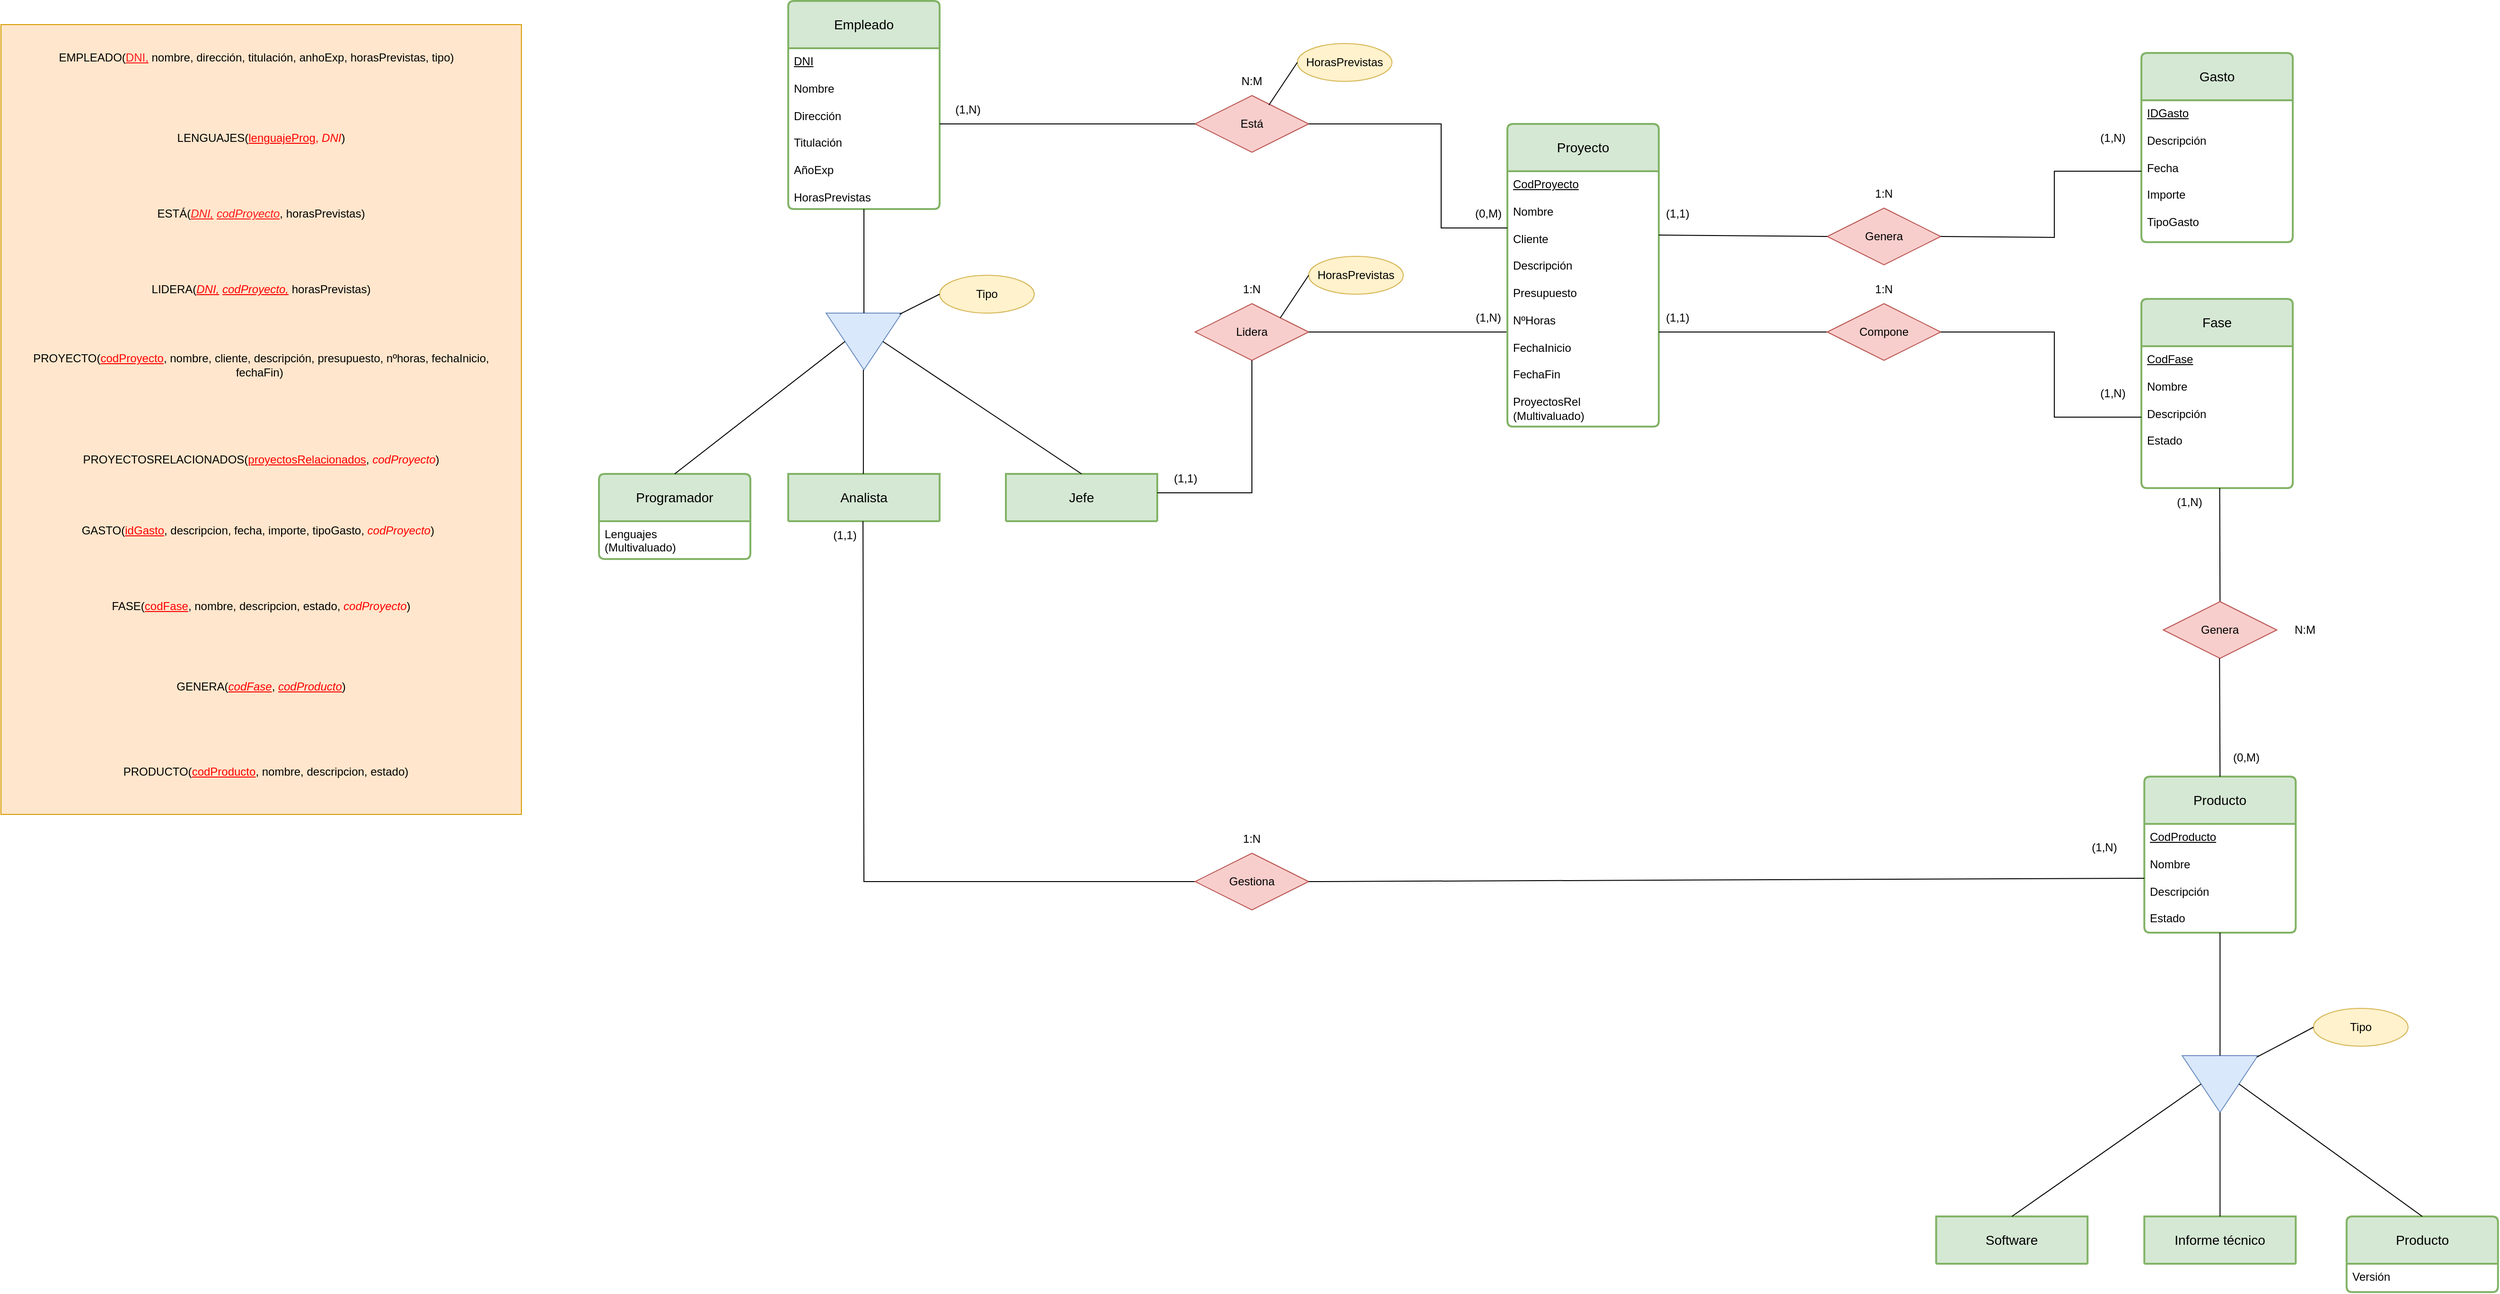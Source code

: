 <mxfile version="23.0.2" type="device">
  <diagram id="R2lEEEUBdFMjLlhIrx00" name="Page-1">
    <mxGraphModel dx="2819" dy="2018" grid="1" gridSize="10" guides="1" tooltips="1" connect="1" arrows="1" fold="1" page="1" pageScale="1" pageWidth="850" pageHeight="1100" math="0" shadow="0" extFonts="Permanent Marker^https://fonts.googleapis.com/css?family=Permanent+Marker">
      <root>
        <mxCell id="0" />
        <mxCell id="1" parent="0" />
        <mxCell id="a64oz1EbVZFV1ZMja35D-1" value="Analista" style="swimlane;childLayout=stackLayout;horizontal=1;startSize=50;horizontalStack=0;rounded=1;fontSize=14;fontStyle=0;strokeWidth=2;resizeParent=0;resizeLast=1;shadow=0;dashed=0;align=center;arcSize=4;whiteSpace=wrap;html=1;fillColor=#d5e8d4;strokeColor=#82b366;" parent="1" vertex="1">
          <mxGeometry x="342" y="360" width="160" height="50" as="geometry" />
        </mxCell>
        <mxCell id="a64oz1EbVZFV1ZMja35D-2" value="Software" style="swimlane;childLayout=stackLayout;horizontal=1;startSize=50;horizontalStack=0;rounded=1;fontSize=14;fontStyle=0;strokeWidth=2;resizeParent=0;resizeLast=1;shadow=0;dashed=0;align=center;arcSize=4;whiteSpace=wrap;html=1;fillColor=#d5e8d4;strokeColor=#82b366;" parent="1" vertex="1">
          <mxGeometry x="1555.13" y="1145" width="160" height="50" as="geometry" />
        </mxCell>
        <mxCell id="a64oz1EbVZFV1ZMja35D-3" value="Informe técnico" style="swimlane;childLayout=stackLayout;horizontal=1;startSize=50;horizontalStack=0;rounded=1;fontSize=14;fontStyle=0;strokeWidth=2;resizeParent=0;resizeLast=1;shadow=0;dashed=0;align=center;arcSize=4;whiteSpace=wrap;html=1;fillColor=#d5e8d4;strokeColor=#82b366;" parent="1" vertex="1">
          <mxGeometry x="1775.13" y="1145" width="160" height="50" as="geometry" />
        </mxCell>
        <mxCell id="a64oz1EbVZFV1ZMja35D-4" value="Proyecto" style="swimlane;childLayout=stackLayout;horizontal=1;startSize=50;horizontalStack=0;rounded=1;fontSize=14;fontStyle=0;strokeWidth=2;resizeParent=0;resizeLast=1;shadow=0;dashed=0;align=center;arcSize=4;whiteSpace=wrap;html=1;fillColor=#d5e8d4;strokeColor=#82b366;" parent="1" vertex="1">
          <mxGeometry x="1102" y="-10" width="160" height="320" as="geometry">
            <mxRectangle x="670" y="10" width="100" height="50" as="alternateBounds" />
          </mxGeometry>
        </mxCell>
        <mxCell id="a64oz1EbVZFV1ZMja35D-5" value="&lt;u&gt;CodProyecto&lt;/u&gt;&lt;br&gt;&lt;br&gt;Nombre&lt;br&gt;&lt;br&gt;Cliente&lt;br&gt;&lt;br&gt;Descripción&lt;br&gt;&lt;br&gt;Presupuesto&lt;br&gt;&lt;br&gt;NºHoras&lt;br&gt;&lt;br&gt;FechaInicio&lt;br&gt;&lt;br&gt;FechaFin&lt;br&gt;&lt;br&gt;ProyectosRel&lt;br&gt;(Multivaluado)" style="align=left;strokeColor=none;fillColor=none;spacingLeft=4;fontSize=12;verticalAlign=top;resizable=0;rotatable=0;part=1;html=1;" parent="a64oz1EbVZFV1ZMja35D-4" vertex="1">
          <mxGeometry y="50" width="160" height="270" as="geometry" />
        </mxCell>
        <mxCell id="a64oz1EbVZFV1ZMja35D-6" value="Empleado" style="swimlane;childLayout=stackLayout;horizontal=1;startSize=50;horizontalStack=0;rounded=1;fontSize=14;fontStyle=0;strokeWidth=2;resizeParent=0;resizeLast=1;shadow=0;dashed=0;align=center;arcSize=4;whiteSpace=wrap;html=1;fillColor=#d5e8d4;strokeColor=#82b366;" parent="1" vertex="1">
          <mxGeometry x="342" y="-140" width="160" height="220" as="geometry" />
        </mxCell>
        <mxCell id="a64oz1EbVZFV1ZMja35D-7" value="&lt;u&gt;DNI&lt;/u&gt;&lt;br&gt;&lt;br&gt;Nombre&lt;br&gt;&lt;br&gt;Dirección&lt;br&gt;&lt;br&gt;Titulación&lt;br&gt;&lt;br&gt;AñoExp&lt;br&gt;&lt;br&gt;HorasPrevistas" style="align=left;strokeColor=none;fillColor=none;spacingLeft=4;fontSize=12;verticalAlign=top;resizable=0;rotatable=0;part=1;html=1;" parent="a64oz1EbVZFV1ZMja35D-6" vertex="1">
          <mxGeometry y="50" width="160" height="170" as="geometry" />
        </mxCell>
        <mxCell id="a64oz1EbVZFV1ZMja35D-8" value="Jefe" style="swimlane;childLayout=stackLayout;horizontal=1;startSize=50;horizontalStack=0;rounded=1;fontSize=14;fontStyle=0;strokeWidth=2;resizeParent=0;resizeLast=1;shadow=0;dashed=0;align=center;arcSize=4;whiteSpace=wrap;html=1;fillColor=#d5e8d4;strokeColor=#82b366;" parent="1" vertex="1">
          <mxGeometry x="572" y="360" width="160" height="50" as="geometry" />
        </mxCell>
        <mxCell id="a64oz1EbVZFV1ZMja35D-9" value="Programador" style="swimlane;childLayout=stackLayout;horizontal=1;startSize=50;horizontalStack=0;rounded=1;fontSize=14;fontStyle=0;strokeWidth=2;resizeParent=0;resizeLast=1;shadow=0;dashed=0;align=center;arcSize=4;whiteSpace=wrap;html=1;fillColor=#d5e8d4;strokeColor=#82b366;" parent="1" vertex="1">
          <mxGeometry x="142" y="360" width="160" height="90" as="geometry" />
        </mxCell>
        <mxCell id="a64oz1EbVZFV1ZMja35D-10" value="Lenguajes&lt;br&gt;(Multivaluado)&lt;br&gt;" style="align=left;strokeColor=none;fillColor=none;spacingLeft=4;fontSize=12;verticalAlign=top;resizable=0;rotatable=0;part=1;html=1;" parent="a64oz1EbVZFV1ZMja35D-9" vertex="1">
          <mxGeometry y="50" width="160" height="40" as="geometry" />
        </mxCell>
        <mxCell id="a64oz1EbVZFV1ZMja35D-11" value="Producto" style="swimlane;childLayout=stackLayout;horizontal=1;startSize=50;horizontalStack=0;rounded=1;fontSize=14;fontStyle=0;strokeWidth=2;resizeParent=0;resizeLast=1;shadow=0;dashed=0;align=center;arcSize=4;whiteSpace=wrap;html=1;fillColor=#d5e8d4;strokeColor=#82b366;" parent="1" vertex="1">
          <mxGeometry x="1775.13" y="680" width="160" height="165" as="geometry" />
        </mxCell>
        <mxCell id="a64oz1EbVZFV1ZMja35D-12" value="&lt;u&gt;CodProducto&lt;/u&gt;&lt;br&gt;&lt;br&gt;Nombre&lt;br&gt;&lt;br&gt;Descripción&lt;br&gt;&lt;br&gt;Estado" style="align=left;strokeColor=none;fillColor=none;spacingLeft=4;fontSize=12;verticalAlign=top;resizable=0;rotatable=0;part=1;html=1;" parent="a64oz1EbVZFV1ZMja35D-11" vertex="1">
          <mxGeometry y="50" width="160" height="115" as="geometry" />
        </mxCell>
        <mxCell id="a64oz1EbVZFV1ZMja35D-13" value="Producto" style="swimlane;childLayout=stackLayout;horizontal=1;startSize=50;horizontalStack=0;rounded=1;fontSize=14;fontStyle=0;strokeWidth=2;resizeParent=0;resizeLast=1;shadow=0;dashed=0;align=center;arcSize=4;whiteSpace=wrap;html=1;fillColor=#d5e8d4;strokeColor=#82b366;" parent="1" vertex="1">
          <mxGeometry x="1988.88" y="1145" width="160" height="80" as="geometry" />
        </mxCell>
        <mxCell id="a64oz1EbVZFV1ZMja35D-14" value="Versión" style="align=left;strokeColor=none;fillColor=none;spacingLeft=4;fontSize=12;verticalAlign=top;resizable=0;rotatable=0;part=1;html=1;" parent="a64oz1EbVZFV1ZMja35D-13" vertex="1">
          <mxGeometry y="50" width="160" height="30" as="geometry" />
        </mxCell>
        <mxCell id="a64oz1EbVZFV1ZMja35D-15" value="Gasto" style="swimlane;childLayout=stackLayout;horizontal=1;startSize=50;horizontalStack=0;rounded=1;fontSize=14;fontStyle=0;strokeWidth=2;resizeParent=0;resizeLast=1;shadow=0;dashed=0;align=center;arcSize=4;whiteSpace=wrap;html=1;fillColor=#d5e8d4;strokeColor=#82b366;" parent="1" vertex="1">
          <mxGeometry x="1772" y="-85" width="160" height="200" as="geometry" />
        </mxCell>
        <mxCell id="a64oz1EbVZFV1ZMja35D-16" value="&lt;u&gt;IDGasto&lt;/u&gt;&lt;br&gt;&lt;br&gt;Descripción&lt;br&gt;&lt;br&gt;Fecha&lt;br&gt;&lt;br&gt;Importe&lt;br&gt;&lt;br&gt;TipoGasto" style="align=left;strokeColor=none;fillColor=none;spacingLeft=4;fontSize=12;verticalAlign=top;resizable=0;rotatable=0;part=1;html=1;" parent="a64oz1EbVZFV1ZMja35D-15" vertex="1">
          <mxGeometry y="50" width="160" height="150" as="geometry" />
        </mxCell>
        <mxCell id="a64oz1EbVZFV1ZMja35D-17" value="" style="triangle;whiteSpace=wrap;html=1;rotation=90;fillColor=#dae8fc;strokeColor=#6c8ebf;" parent="1" vertex="1">
          <mxGeometry x="392" y="180" width="60" height="80" as="geometry" />
        </mxCell>
        <mxCell id="a64oz1EbVZFV1ZMja35D-18" value="Tipo" style="ellipse;whiteSpace=wrap;html=1;align=center;fillColor=#fff2cc;strokeColor=#d6b656;" parent="1" vertex="1">
          <mxGeometry x="502" y="150" width="100" height="40" as="geometry" />
        </mxCell>
        <mxCell id="a64oz1EbVZFV1ZMja35D-19" value="" style="endArrow=none;html=1;rounded=0;exitX=0.019;exitY=0.028;exitDx=0;exitDy=0;exitPerimeter=0;entryX=0;entryY=0.5;entryDx=0;entryDy=0;" parent="1" source="a64oz1EbVZFV1ZMja35D-17" target="a64oz1EbVZFV1ZMja35D-18" edge="1">
          <mxGeometry width="50" height="50" relative="1" as="geometry">
            <mxPoint x="572" y="240" as="sourcePoint" />
            <mxPoint x="622" y="190" as="targetPoint" />
          </mxGeometry>
        </mxCell>
        <mxCell id="a64oz1EbVZFV1ZMja35D-20" value="" style="endArrow=none;html=1;rounded=0;entryX=0.5;entryY=1;entryDx=0;entryDy=0;" parent="1" target="a64oz1EbVZFV1ZMja35D-7" edge="1">
          <mxGeometry width="50" height="50" relative="1" as="geometry">
            <mxPoint x="422" y="190" as="sourcePoint" />
            <mxPoint x="642" y="180" as="targetPoint" />
          </mxGeometry>
        </mxCell>
        <mxCell id="a64oz1EbVZFV1ZMja35D-21" value="" style="endArrow=none;html=1;rounded=0;entryX=0.5;entryY=1;entryDx=0;entryDy=0;" parent="1" edge="1">
          <mxGeometry width="50" height="50" relative="1" as="geometry">
            <mxPoint x="421.41" y="360" as="sourcePoint" />
            <mxPoint x="421.41" y="250" as="targetPoint" />
          </mxGeometry>
        </mxCell>
        <mxCell id="a64oz1EbVZFV1ZMja35D-22" value="" style="endArrow=none;html=1;rounded=0;entryX=0.5;entryY=1;entryDx=0;entryDy=0;exitX=0.5;exitY=0;exitDx=0;exitDy=0;" parent="1" source="a64oz1EbVZFV1ZMja35D-9" target="a64oz1EbVZFV1ZMja35D-17" edge="1">
          <mxGeometry width="50" height="50" relative="1" as="geometry">
            <mxPoint x="592" y="360" as="sourcePoint" />
            <mxPoint x="642" y="310" as="targetPoint" />
          </mxGeometry>
        </mxCell>
        <mxCell id="a64oz1EbVZFV1ZMja35D-23" value="" style="endArrow=none;html=1;rounded=0;entryX=0.5;entryY=0;entryDx=0;entryDy=0;exitX=0.5;exitY=0;exitDx=0;exitDy=0;" parent="1" source="a64oz1EbVZFV1ZMja35D-8" target="a64oz1EbVZFV1ZMja35D-17" edge="1">
          <mxGeometry width="50" height="50" relative="1" as="geometry">
            <mxPoint x="592" y="360" as="sourcePoint" />
            <mxPoint x="642" y="310" as="targetPoint" />
          </mxGeometry>
        </mxCell>
        <mxCell id="a64oz1EbVZFV1ZMja35D-24" value="Está" style="shape=rhombus;perimeter=rhombusPerimeter;whiteSpace=wrap;html=1;align=center;fillColor=#f8cecc;strokeColor=#b85450;" parent="1" vertex="1">
          <mxGeometry x="772" y="-40" width="120" height="60" as="geometry" />
        </mxCell>
        <mxCell id="a64oz1EbVZFV1ZMja35D-25" value="Lidera" style="shape=rhombus;perimeter=rhombusPerimeter;whiteSpace=wrap;html=1;align=center;fillColor=#f8cecc;strokeColor=#b85450;" parent="1" vertex="1">
          <mxGeometry x="772" y="180" width="120" height="60" as="geometry" />
        </mxCell>
        <mxCell id="a64oz1EbVZFV1ZMja35D-26" value="" style="endArrow=none;html=1;rounded=0;exitX=0;exitY=0.5;exitDx=0;exitDy=0;" parent="1" source="a64oz1EbVZFV1ZMja35D-24" edge="1">
          <mxGeometry width="50" height="50" relative="1" as="geometry">
            <mxPoint x="862" y="260" as="sourcePoint" />
            <mxPoint x="502" y="-10" as="targetPoint" />
          </mxGeometry>
        </mxCell>
        <mxCell id="a64oz1EbVZFV1ZMja35D-27" value="" style="endArrow=none;html=1;rounded=0;entryX=1;entryY=0.5;entryDx=0;entryDy=0;" parent="1" target="a64oz1EbVZFV1ZMja35D-24" edge="1">
          <mxGeometry width="50" height="50" relative="1" as="geometry">
            <mxPoint x="1102" y="100" as="sourcePoint" />
            <mxPoint x="902" y="150" as="targetPoint" />
            <Array as="points">
              <mxPoint x="1032" y="100" />
              <mxPoint x="1032" y="-10" />
            </Array>
          </mxGeometry>
        </mxCell>
        <mxCell id="a64oz1EbVZFV1ZMja35D-28" value="" style="endArrow=none;html=1;rounded=0;entryX=0.5;entryY=1;entryDx=0;entryDy=0;" parent="1" target="a64oz1EbVZFV1ZMja35D-25" edge="1">
          <mxGeometry width="50" height="50" relative="1" as="geometry">
            <mxPoint x="732" y="380" as="sourcePoint" />
            <mxPoint x="842" y="210" as="targetPoint" />
            <Array as="points">
              <mxPoint x="832" y="380" />
            </Array>
          </mxGeometry>
        </mxCell>
        <mxCell id="a64oz1EbVZFV1ZMja35D-29" value="" style="endArrow=none;html=1;rounded=0;exitX=1;exitY=0.5;exitDx=0;exitDy=0;" parent="1" source="a64oz1EbVZFV1ZMja35D-25" edge="1">
          <mxGeometry width="50" height="50" relative="1" as="geometry">
            <mxPoint x="862" y="110" as="sourcePoint" />
            <mxPoint x="1101" y="210" as="targetPoint" />
          </mxGeometry>
        </mxCell>
        <mxCell id="a64oz1EbVZFV1ZMja35D-30" value="Fase" style="swimlane;childLayout=stackLayout;horizontal=1;startSize=50;horizontalStack=0;rounded=1;fontSize=14;fontStyle=0;strokeWidth=2;resizeParent=0;resizeLast=1;shadow=0;dashed=0;align=center;arcSize=4;whiteSpace=wrap;html=1;fillColor=#d5e8d4;strokeColor=#82b366;" parent="1" vertex="1">
          <mxGeometry x="1772" y="175" width="160" height="200" as="geometry" />
        </mxCell>
        <mxCell id="a64oz1EbVZFV1ZMja35D-31" value="&lt;u&gt;CodFase&lt;/u&gt;&lt;br&gt;&lt;br&gt;Nombre&lt;br&gt;&lt;br&gt;Descripción&lt;br&gt;&lt;br&gt;Estado" style="align=left;strokeColor=none;fillColor=none;spacingLeft=4;fontSize=12;verticalAlign=top;resizable=0;rotatable=0;part=1;html=1;" parent="a64oz1EbVZFV1ZMja35D-30" vertex="1">
          <mxGeometry y="50" width="160" height="150" as="geometry" />
        </mxCell>
        <mxCell id="a64oz1EbVZFV1ZMja35D-32" value="" style="endArrow=none;html=1;rounded=0;exitX=0;exitY=0.5;exitDx=0;exitDy=0;" parent="1" source="a64oz1EbVZFV1ZMja35D-33" edge="1">
          <mxGeometry width="50" height="50" relative="1" as="geometry">
            <mxPoint x="1592" y="170" as="sourcePoint" />
            <mxPoint x="1262" y="210" as="targetPoint" />
          </mxGeometry>
        </mxCell>
        <mxCell id="a64oz1EbVZFV1ZMja35D-33" value="Compone" style="shape=rhombus;perimeter=rhombusPerimeter;whiteSpace=wrap;html=1;align=center;fillColor=#f8cecc;strokeColor=#b85450;" parent="1" vertex="1">
          <mxGeometry x="1440" y="180" width="120" height="60" as="geometry" />
        </mxCell>
        <mxCell id="a64oz1EbVZFV1ZMja35D-34" value="" style="endArrow=none;html=1;rounded=0;entryX=1;entryY=0.5;entryDx=0;entryDy=0;exitX=0;exitY=0.5;exitDx=0;exitDy=0;" parent="1" source="a64oz1EbVZFV1ZMja35D-31" target="a64oz1EbVZFV1ZMja35D-33" edge="1">
          <mxGeometry width="50" height="50" relative="1" as="geometry">
            <mxPoint x="1810" y="330" as="sourcePoint" />
            <mxPoint x="1707" y="169.41" as="targetPoint" />
            <Array as="points">
              <mxPoint x="1680" y="300" />
              <mxPoint x="1680" y="210" />
            </Array>
          </mxGeometry>
        </mxCell>
        <mxCell id="a64oz1EbVZFV1ZMja35D-35" value="" style="triangle;whiteSpace=wrap;html=1;rotation=90;fillColor=#dae8fc;strokeColor=#6c8ebf;" parent="1" vertex="1">
          <mxGeometry x="1825.13" y="965" width="60" height="80" as="geometry" />
        </mxCell>
        <mxCell id="a64oz1EbVZFV1ZMja35D-36" value="" style="endArrow=none;html=1;rounded=0;entryX=0.5;entryY=1;entryDx=0;entryDy=0;exitX=0;exitY=0.5;exitDx=0;exitDy=0;" parent="1" source="a64oz1EbVZFV1ZMja35D-35" target="a64oz1EbVZFV1ZMja35D-12" edge="1">
          <mxGeometry width="50" height="50" relative="1" as="geometry">
            <mxPoint x="1862.88" y="975" as="sourcePoint" />
            <mxPoint x="1863.22" y="855" as="targetPoint" />
          </mxGeometry>
        </mxCell>
        <mxCell id="a64oz1EbVZFV1ZMja35D-37" value="" style="endArrow=none;html=1;rounded=0;entryX=1;entryY=0.5;entryDx=0;entryDy=0;exitX=0.5;exitY=0;exitDx=0;exitDy=0;" parent="1" source="a64oz1EbVZFV1ZMja35D-3" target="a64oz1EbVZFV1ZMja35D-35" edge="1">
          <mxGeometry width="50" height="50" relative="1" as="geometry">
            <mxPoint x="1863.05" y="1145" as="sourcePoint" />
            <mxPoint x="1863.05" y="1035" as="targetPoint" />
          </mxGeometry>
        </mxCell>
        <mxCell id="a64oz1EbVZFV1ZMja35D-38" value="Tipo" style="ellipse;whiteSpace=wrap;html=1;align=center;fillColor=#fff2cc;strokeColor=#d6b656;" parent="1" vertex="1">
          <mxGeometry x="1953.88" y="925" width="100" height="40" as="geometry" />
        </mxCell>
        <mxCell id="a64oz1EbVZFV1ZMja35D-39" value="" style="endArrow=none;html=1;rounded=0;exitX=0.026;exitY=0.015;exitDx=0;exitDy=0;exitPerimeter=0;entryX=0;entryY=0.5;entryDx=0;entryDy=0;" parent="1" source="a64oz1EbVZFV1ZMja35D-35" target="a64oz1EbVZFV1ZMja35D-38" edge="1">
          <mxGeometry width="50" height="50" relative="1" as="geometry">
            <mxPoint x="1903.88" y="976" as="sourcePoint" />
            <mxPoint x="1945.88" y="955" as="targetPoint" />
          </mxGeometry>
        </mxCell>
        <mxCell id="a64oz1EbVZFV1ZMja35D-40" value="Genera" style="shape=rhombus;perimeter=rhombusPerimeter;whiteSpace=wrap;html=1;align=center;fillColor=#f8cecc;strokeColor=#b85450;" parent="1" vertex="1">
          <mxGeometry x="1440" y="79" width="120" height="60" as="geometry" />
        </mxCell>
        <mxCell id="a64oz1EbVZFV1ZMja35D-41" value="" style="endArrow=none;html=1;rounded=0;exitX=0;exitY=0.5;exitDx=0;exitDy=0;entryX=1;entryY=0.25;entryDx=0;entryDy=0;" parent="1" source="a64oz1EbVZFV1ZMja35D-40" target="a64oz1EbVZFV1ZMja35D-5" edge="1">
          <mxGeometry width="50" height="50" relative="1" as="geometry">
            <mxPoint x="1581" y="80" as="sourcePoint" />
            <mxPoint x="1377" y="50" as="targetPoint" />
          </mxGeometry>
        </mxCell>
        <mxCell id="a64oz1EbVZFV1ZMja35D-42" value="" style="endArrow=none;html=1;rounded=0;entryX=1;entryY=0.5;entryDx=0;entryDy=0;exitX=0;exitY=0.5;exitDx=0;exitDy=0;" parent="1" source="a64oz1EbVZFV1ZMja35D-16" target="a64oz1EbVZFV1ZMja35D-40" edge="1">
          <mxGeometry width="50" height="50" relative="1" as="geometry">
            <mxPoint x="2032" y="20" as="sourcePoint" />
            <mxPoint x="1712" y="330" as="targetPoint" />
            <Array as="points">
              <mxPoint x="1680" y="40" />
              <mxPoint x="1680" y="110" />
            </Array>
          </mxGeometry>
        </mxCell>
        <mxCell id="a64oz1EbVZFV1ZMja35D-43" value="HorasPrevistas" style="ellipse;whiteSpace=wrap;html=1;align=center;fillColor=#fff2cc;strokeColor=#d6b656;" parent="1" vertex="1">
          <mxGeometry x="892" y="130" width="100" height="40" as="geometry" />
        </mxCell>
        <mxCell id="a64oz1EbVZFV1ZMja35D-44" value="" style="endArrow=none;html=1;rounded=0;exitX=1;exitY=0;exitDx=0;exitDy=0;entryX=0;entryY=0.5;entryDx=0;entryDy=0;" parent="1" source="a64oz1EbVZFV1ZMja35D-25" target="a64oz1EbVZFV1ZMja35D-43" edge="1">
          <mxGeometry width="50" height="50" relative="1" as="geometry">
            <mxPoint x="942" y="280" as="sourcePoint" />
            <mxPoint x="992" y="230" as="targetPoint" />
          </mxGeometry>
        </mxCell>
        <mxCell id="a64oz1EbVZFV1ZMja35D-45" value="" style="endArrow=none;html=1;rounded=0;exitX=0;exitY=0.5;exitDx=0;exitDy=0;" parent="1" source="a64oz1EbVZFV1ZMja35D-46" edge="1">
          <mxGeometry width="50" height="50" relative="1" as="geometry">
            <mxPoint x="772" y="613" as="sourcePoint" />
            <mxPoint x="421" y="410" as="targetPoint" />
            <Array as="points">
              <mxPoint x="422" y="791" />
            </Array>
          </mxGeometry>
        </mxCell>
        <mxCell id="a64oz1EbVZFV1ZMja35D-46" value="Gestiona" style="shape=rhombus;perimeter=rhombusPerimeter;whiteSpace=wrap;html=1;align=center;fillColor=#f8cecc;strokeColor=#b85450;" parent="1" vertex="1">
          <mxGeometry x="772" y="761" width="120" height="60" as="geometry" />
        </mxCell>
        <mxCell id="a64oz1EbVZFV1ZMja35D-47" value="N:M" style="text;html=1;strokeColor=none;fillColor=none;align=center;verticalAlign=middle;whiteSpace=wrap;rounded=0;" parent="1" vertex="1">
          <mxGeometry x="802" y="-70" width="60" height="30" as="geometry" />
        </mxCell>
        <mxCell id="a64oz1EbVZFV1ZMja35D-48" value="(1,N)" style="text;html=1;strokeColor=none;fillColor=none;align=center;verticalAlign=middle;whiteSpace=wrap;rounded=0;" parent="1" vertex="1">
          <mxGeometry x="502" y="-40" width="60" height="30" as="geometry" />
        </mxCell>
        <mxCell id="a64oz1EbVZFV1ZMja35D-49" value="(0,M)" style="text;html=1;strokeColor=none;fillColor=none;align=center;verticalAlign=middle;whiteSpace=wrap;rounded=0;" parent="1" vertex="1">
          <mxGeometry x="1052" y="70" width="60" height="30" as="geometry" />
        </mxCell>
        <mxCell id="a64oz1EbVZFV1ZMja35D-50" value="1:N" style="text;html=1;strokeColor=none;fillColor=none;align=center;verticalAlign=middle;whiteSpace=wrap;rounded=0;" parent="1" vertex="1">
          <mxGeometry x="802" y="150" width="60" height="30" as="geometry" />
        </mxCell>
        <mxCell id="a64oz1EbVZFV1ZMja35D-51" value="(1,1)" style="text;html=1;strokeColor=none;fillColor=none;align=center;verticalAlign=middle;whiteSpace=wrap;rounded=0;" parent="1" vertex="1">
          <mxGeometry x="732" y="350" width="60" height="30" as="geometry" />
        </mxCell>
        <mxCell id="a64oz1EbVZFV1ZMja35D-52" value="(1,N)" style="text;html=1;strokeColor=none;fillColor=none;align=center;verticalAlign=middle;whiteSpace=wrap;rounded=0;" parent="1" vertex="1">
          <mxGeometry x="1052" y="180" width="60" height="30" as="geometry" />
        </mxCell>
        <mxCell id="a64oz1EbVZFV1ZMja35D-53" value="1:N" style="text;html=1;strokeColor=none;fillColor=none;align=center;verticalAlign=middle;whiteSpace=wrap;rounded=0;" parent="1" vertex="1">
          <mxGeometry x="1470" y="49" width="60" height="30" as="geometry" />
        </mxCell>
        <mxCell id="a64oz1EbVZFV1ZMja35D-54" value="1:N" style="text;html=1;strokeColor=none;fillColor=none;align=center;verticalAlign=middle;whiteSpace=wrap;rounded=0;" parent="1" vertex="1">
          <mxGeometry x="1470" y="150" width="60" height="30" as="geometry" />
        </mxCell>
        <mxCell id="a64oz1EbVZFV1ZMja35D-55" value="(1,N)" style="text;html=1;strokeColor=none;fillColor=none;align=center;verticalAlign=middle;whiteSpace=wrap;rounded=0;" parent="1" vertex="1">
          <mxGeometry x="1712" y="-10" width="60" height="30" as="geometry" />
        </mxCell>
        <mxCell id="a64oz1EbVZFV1ZMja35D-56" value="(1,1)" style="text;html=1;strokeColor=none;fillColor=none;align=center;verticalAlign=middle;whiteSpace=wrap;rounded=0;" parent="1" vertex="1">
          <mxGeometry x="1252" y="70" width="60" height="30" as="geometry" />
        </mxCell>
        <mxCell id="a64oz1EbVZFV1ZMja35D-57" value="(1,1)" style="text;html=1;strokeColor=none;fillColor=none;align=center;verticalAlign=middle;whiteSpace=wrap;rounded=0;" parent="1" vertex="1">
          <mxGeometry x="1252" y="180" width="60" height="30" as="geometry" />
        </mxCell>
        <mxCell id="a64oz1EbVZFV1ZMja35D-58" value="(1,N)" style="text;html=1;strokeColor=none;fillColor=none;align=center;verticalAlign=middle;whiteSpace=wrap;rounded=0;" parent="1" vertex="1">
          <mxGeometry x="1712" y="260" width="60" height="30" as="geometry" />
        </mxCell>
        <mxCell id="a64oz1EbVZFV1ZMja35D-59" value="" style="endArrow=none;html=1;rounded=0;entryX=0.5;entryY=1;entryDx=0;entryDy=0;exitX=0.5;exitY=0;exitDx=0;exitDy=0;" parent="1" source="a64oz1EbVZFV1ZMja35D-60" edge="1">
          <mxGeometry width="50" height="50" relative="1" as="geometry">
            <mxPoint x="1854.6" y="490" as="sourcePoint" />
            <mxPoint x="1854.77" y="375" as="targetPoint" />
          </mxGeometry>
        </mxCell>
        <mxCell id="a64oz1EbVZFV1ZMja35D-60" value="Genera" style="shape=rhombus;perimeter=rhombusPerimeter;whiteSpace=wrap;html=1;align=center;fillColor=#f8cecc;strokeColor=#b85450;" parent="1" vertex="1">
          <mxGeometry x="1795.13" y="495" width="120" height="60" as="geometry" />
        </mxCell>
        <mxCell id="a64oz1EbVZFV1ZMja35D-61" value="" style="endArrow=none;html=1;rounded=0;entryX=0.5;entryY=1;entryDx=0;entryDy=0;exitX=0.5;exitY=0;exitDx=0;exitDy=0;" parent="1" source="a64oz1EbVZFV1ZMja35D-11" edge="1">
          <mxGeometry width="50" height="50" relative="1" as="geometry">
            <mxPoint x="1740" y="620" as="sourcePoint" />
            <mxPoint x="1854.6" y="555" as="targetPoint" />
          </mxGeometry>
        </mxCell>
        <mxCell id="a64oz1EbVZFV1ZMja35D-62" value="N:M" style="text;html=1;strokeColor=none;fillColor=none;align=center;verticalAlign=middle;whiteSpace=wrap;rounded=0;" parent="1" vertex="1">
          <mxGeometry x="1915.13" y="510" width="60" height="30" as="geometry" />
        </mxCell>
        <mxCell id="a64oz1EbVZFV1ZMja35D-63" value="(1,N)" style="text;html=1;strokeColor=none;fillColor=none;align=center;verticalAlign=middle;whiteSpace=wrap;rounded=0;" parent="1" vertex="1">
          <mxGeometry x="1793.13" y="375" width="60" height="30" as="geometry" />
        </mxCell>
        <mxCell id="a64oz1EbVZFV1ZMja35D-64" value="(0,M)" style="text;html=1;strokeColor=none;fillColor=none;align=center;verticalAlign=middle;whiteSpace=wrap;rounded=0;" parent="1" vertex="1">
          <mxGeometry x="1852.63" y="645" width="60" height="30" as="geometry" />
        </mxCell>
        <mxCell id="a64oz1EbVZFV1ZMja35D-65" value="" style="endArrow=none;html=1;rounded=0;entryX=0.5;entryY=1;entryDx=0;entryDy=0;exitX=0.5;exitY=0;exitDx=0;exitDy=0;" parent="1" source="a64oz1EbVZFV1ZMja35D-2" target="a64oz1EbVZFV1ZMja35D-35" edge="1">
          <mxGeometry width="50" height="50" relative="1" as="geometry">
            <mxPoint x="1712.63" y="1015" as="sourcePoint" />
            <mxPoint x="1762.63" y="965" as="targetPoint" />
          </mxGeometry>
        </mxCell>
        <mxCell id="a64oz1EbVZFV1ZMja35D-66" value="" style="endArrow=none;html=1;rounded=0;entryX=0.5;entryY=0;entryDx=0;entryDy=0;exitX=0.5;exitY=0;exitDx=0;exitDy=0;" parent="1" source="a64oz1EbVZFV1ZMja35D-13" target="a64oz1EbVZFV1ZMja35D-35" edge="1">
          <mxGeometry width="50" height="50" relative="1" as="geometry">
            <mxPoint x="1712.63" y="1015" as="sourcePoint" />
            <mxPoint x="1762.63" y="965" as="targetPoint" />
          </mxGeometry>
        </mxCell>
        <mxCell id="a64oz1EbVZFV1ZMja35D-67" value="" style="endArrow=none;html=1;rounded=0;exitX=1;exitY=0.5;exitDx=0;exitDy=0;entryX=0;entryY=0.5;entryDx=0;entryDy=0;" parent="1" source="a64oz1EbVZFV1ZMja35D-46" target="a64oz1EbVZFV1ZMja35D-12" edge="1">
          <mxGeometry width="50" height="50" relative="1" as="geometry">
            <mxPoint x="1112" y="710" as="sourcePoint" />
            <mxPoint x="1430" y="791" as="targetPoint" />
          </mxGeometry>
        </mxCell>
        <mxCell id="a64oz1EbVZFV1ZMja35D-68" value="1:N" style="text;html=1;strokeColor=none;fillColor=none;align=center;verticalAlign=middle;whiteSpace=wrap;rounded=0;" parent="1" vertex="1">
          <mxGeometry x="802" y="731" width="60" height="30" as="geometry" />
        </mxCell>
        <mxCell id="a64oz1EbVZFV1ZMja35D-69" value="(1,1)" style="text;html=1;strokeColor=none;fillColor=none;align=center;verticalAlign=middle;whiteSpace=wrap;rounded=0;" parent="1" vertex="1">
          <mxGeometry x="372" y="410" width="60" height="30" as="geometry" />
        </mxCell>
        <mxCell id="a64oz1EbVZFV1ZMja35D-70" value="(1,N)" style="text;html=1;strokeColor=none;fillColor=none;align=center;verticalAlign=middle;whiteSpace=wrap;rounded=0;" parent="1" vertex="1">
          <mxGeometry x="1702.63" y="739.5" width="60" height="30" as="geometry" />
        </mxCell>
        <mxCell id="a64oz1EbVZFV1ZMja35D-71" value="" style="rounded=0;whiteSpace=wrap;html=1;fillColor=#ffe6cc;strokeColor=#d79b00;" parent="1" vertex="1">
          <mxGeometry x="-490" y="-115" width="550" height="835" as="geometry" />
        </mxCell>
        <mxCell id="a64oz1EbVZFV1ZMja35D-72" value="EMPLEADO(&lt;font style=&quot;text-decoration-line: underline;&quot; color=&quot;#ff1919&quot;&gt;DNI,&lt;/font&gt; nombre, dirección, titulación, anhoExp, horasPrevistas, tipo)" style="text;html=1;strokeColor=none;fillColor=none;align=center;verticalAlign=middle;whiteSpace=wrap;rounded=0;" parent="1" vertex="1">
          <mxGeometry x="-490" y="-95" width="540" height="30" as="geometry" />
        </mxCell>
        <mxCell id="a64oz1EbVZFV1ZMja35D-73" value="LENGUAJES(&lt;font color=&quot;#ff0000&quot;&gt;&lt;u&gt;lenguajeProg&lt;/u&gt;, &lt;i&gt;DNI&lt;/i&gt;&lt;/font&gt;)" style="text;html=1;strokeColor=none;fillColor=none;align=center;verticalAlign=middle;whiteSpace=wrap;rounded=0;" parent="1" vertex="1">
          <mxGeometry x="-485" y="-10" width="540" height="30" as="geometry" />
        </mxCell>
        <mxCell id="a64oz1EbVZFV1ZMja35D-74" value="ESTÁ(&lt;u style=&quot;color: rgb(255, 25, 25); font-style: italic;&quot;&gt;DNI,&lt;/u&gt;&lt;span style=&quot;color: rgb(255, 25, 25); font-style: italic;&quot;&gt; &lt;/span&gt;&lt;u style=&quot;color: rgb(255, 25, 25); font-style: italic;&quot;&gt;codProyecto&lt;/u&gt;, horasPrevistas)" style="text;html=1;strokeColor=none;fillColor=none;align=center;verticalAlign=middle;whiteSpace=wrap;rounded=0;" parent="1" vertex="1">
          <mxGeometry x="-485" y="70" width="540" height="30" as="geometry" />
        </mxCell>
        <mxCell id="a64oz1EbVZFV1ZMja35D-75" value="LIDERA(&lt;i&gt;&lt;font style=&quot;&quot; color=&quot;#ff0000&quot;&gt;&lt;u&gt;DNI,&lt;/u&gt; &lt;u&gt;codProyecto,&lt;/u&gt;&lt;/font&gt;&lt;/i&gt; horasPrevistas)" style="text;html=1;strokeColor=none;fillColor=none;align=center;verticalAlign=middle;whiteSpace=wrap;rounded=0;" parent="1" vertex="1">
          <mxGeometry x="-485" y="150" width="540" height="30" as="geometry" />
        </mxCell>
        <mxCell id="a64oz1EbVZFV1ZMja35D-79" value="PROYECTO(&lt;font style=&quot;&quot; color=&quot;#ff0000&quot;&gt;&lt;u&gt;codProyecto&lt;/u&gt;&lt;/font&gt;, nombre, cliente, descripción, presupuesto, nºhoras, fechaInicio, fechaFin)&amp;nbsp;" style="text;html=1;strokeColor=none;fillColor=none;align=center;verticalAlign=middle;whiteSpace=wrap;rounded=0;" parent="1" vertex="1">
          <mxGeometry x="-485" y="230" width="540" height="30" as="geometry" />
        </mxCell>
        <mxCell id="a64oz1EbVZFV1ZMja35D-81" value="PROYECTOSRELACIONADOS(&lt;font color=&quot;#ff0000&quot;&gt;&lt;u&gt;proyectosRelacionados&lt;/u&gt;&lt;/font&gt;, &lt;i&gt;&lt;font color=&quot;#ff0000&quot;&gt;codProyecto&lt;/font&gt;&lt;/i&gt;)" style="text;html=1;strokeColor=none;fillColor=none;align=center;verticalAlign=middle;whiteSpace=wrap;rounded=0;" parent="1" vertex="1">
          <mxGeometry x="-485" y="330" width="540" height="30" as="geometry" />
        </mxCell>
        <mxCell id="a64oz1EbVZFV1ZMja35D-83" value="GASTO(&lt;font color=&quot;#ff0000&quot;&gt;&lt;u&gt;idGasto&lt;/u&gt;&lt;/font&gt;, descripcion, fecha, importe, tipoGasto, &lt;i&gt;&lt;font color=&quot;#ff0000&quot;&gt;codProyecto&lt;/font&gt;&lt;/i&gt;)&amp;nbsp;&amp;nbsp;" style="text;html=1;strokeColor=none;fillColor=none;align=center;verticalAlign=middle;whiteSpace=wrap;rounded=0;" parent="1" vertex="1">
          <mxGeometry x="-485" y="405" width="540" height="30" as="geometry" />
        </mxCell>
        <mxCell id="a64oz1EbVZFV1ZMja35D-85" value="FASE(&lt;font color=&quot;#ff0000&quot;&gt;&lt;u&gt;codFase&lt;/u&gt;&lt;/font&gt;, nombre, descripcion, estado, &lt;i&gt;&lt;font color=&quot;#ff0000&quot;&gt;codProyecto&lt;/font&gt;&lt;/i&gt;)" style="text;html=1;strokeColor=none;fillColor=none;align=center;verticalAlign=middle;whiteSpace=wrap;rounded=0;" parent="1" vertex="1">
          <mxGeometry x="-485" y="485" width="540" height="30" as="geometry" />
        </mxCell>
        <mxCell id="a64oz1EbVZFV1ZMja35D-87" value="GENERA(&lt;i style=&quot;&quot;&gt;&lt;font style=&quot;&quot; color=&quot;#ff0000&quot;&gt;&lt;u&gt;codFase&lt;/u&gt;&lt;/font&gt;&lt;/i&gt;, &lt;i&gt;&lt;font color=&quot;#ff0000&quot;&gt;&lt;u&gt;codProducto&lt;/u&gt;&lt;/font&gt;&lt;/i&gt;)" style="text;html=1;strokeColor=none;fillColor=none;align=center;verticalAlign=middle;whiteSpace=wrap;rounded=0;" parent="1" vertex="1">
          <mxGeometry x="-485" y="570" width="540" height="30" as="geometry" />
        </mxCell>
        <mxCell id="a64oz1EbVZFV1ZMja35D-91" value="HorasPrevistas" style="ellipse;whiteSpace=wrap;html=1;align=center;fillColor=#fff2cc;strokeColor=#d6b656;" parent="1" vertex="1">
          <mxGeometry x="880" y="-95" width="100" height="40" as="geometry" />
        </mxCell>
        <mxCell id="a64oz1EbVZFV1ZMja35D-92" value="" style="endArrow=none;html=1;rounded=0;exitX=1;exitY=0;exitDx=0;exitDy=0;entryX=0;entryY=0.5;entryDx=0;entryDy=0;" parent="1" target="a64oz1EbVZFV1ZMja35D-91" edge="1">
          <mxGeometry width="50" height="50" relative="1" as="geometry">
            <mxPoint x="850" y="-30" as="sourcePoint" />
            <mxPoint x="980" y="5" as="targetPoint" />
          </mxGeometry>
        </mxCell>
        <mxCell id="a64oz1EbVZFV1ZMja35D-93" value="PRODUCTO(&lt;font color=&quot;#ff0000&quot;&gt;&lt;u&gt;codProducto&lt;/u&gt;&lt;/font&gt;, nombre, descripcion, estado)" style="text;html=1;strokeColor=none;fillColor=none;align=center;verticalAlign=middle;whiteSpace=wrap;rounded=0;" parent="1" vertex="1">
          <mxGeometry x="-480" y="660" width="540" height="30" as="geometry" />
        </mxCell>
      </root>
    </mxGraphModel>
  </diagram>
</mxfile>
